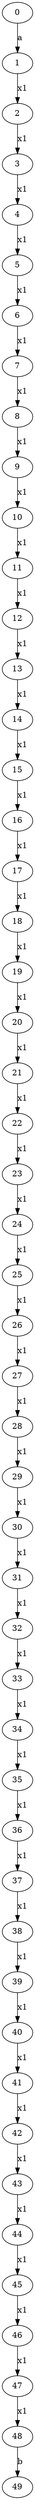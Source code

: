 digraph G {
0;1;2;3;4;5;6;7;8;9;10;11;12;13;14;15;16;17;18;19;20;21;22;23;24;25;26;27;28;29;30;31;32;33;34;35;36;37;38;39;40;41;42;43;44;45;46;47;48;49;
0 -> 1 [label="a"];
1 -> 2 [label="x1"];
2 -> 3 [label="x1"];
3 -> 4 [label="x1"];
4 -> 5 [label="x1"];
5 -> 6 [label="x1"];
6 -> 7 [label="x1"];
7 -> 8 [label="x1"];
8 -> 9 [label="x1"];
9 -> 10 [label="x1"];
10 -> 11 [label="x1"];
11 -> 12 [label="x1"];
12 -> 13 [label="x1"];
13 -> 14 [label="x1"];
14 -> 15 [label="x1"];
15 -> 16 [label="x1"];
16 -> 17 [label="x1"];
17 -> 18 [label="x1"];
18 -> 19 [label="x1"];
19 -> 20 [label="x1"];
20 -> 21 [label="x1"];
21 -> 22 [label="x1"];
22 -> 23 [label="x1"];
23 -> 24 [label="x1"];
24 -> 25 [label="x1"];
25 -> 26 [label="x1"];
26 -> 27 [label="x1"];
27 -> 28 [label="x1"];
28 -> 29 [label="x1"];
29 -> 30 [label="x1"];
30 -> 31 [label="x1"];
31 -> 32 [label="x1"];
32 -> 33 [label="x1"];
33 -> 34 [label="x1"];
34 -> 35 [label="x1"];
35 -> 36 [label="x1"];
36 -> 37 [label="x1"];
37 -> 38 [label="x1"];
38 -> 39 [label="x1"];
39 -> 40 [label="x1"];
40 -> 41 [label="x1"];
41 -> 42 [label="x1"];
42 -> 43 [label="x1"];
43 -> 44 [label="x1"];
44 -> 45 [label="x1"];
45 -> 46 [label="x1"];
46 -> 47 [label="x1"];
47 -> 48 [label="x1"];
48 -> 49 [label="b"];
}